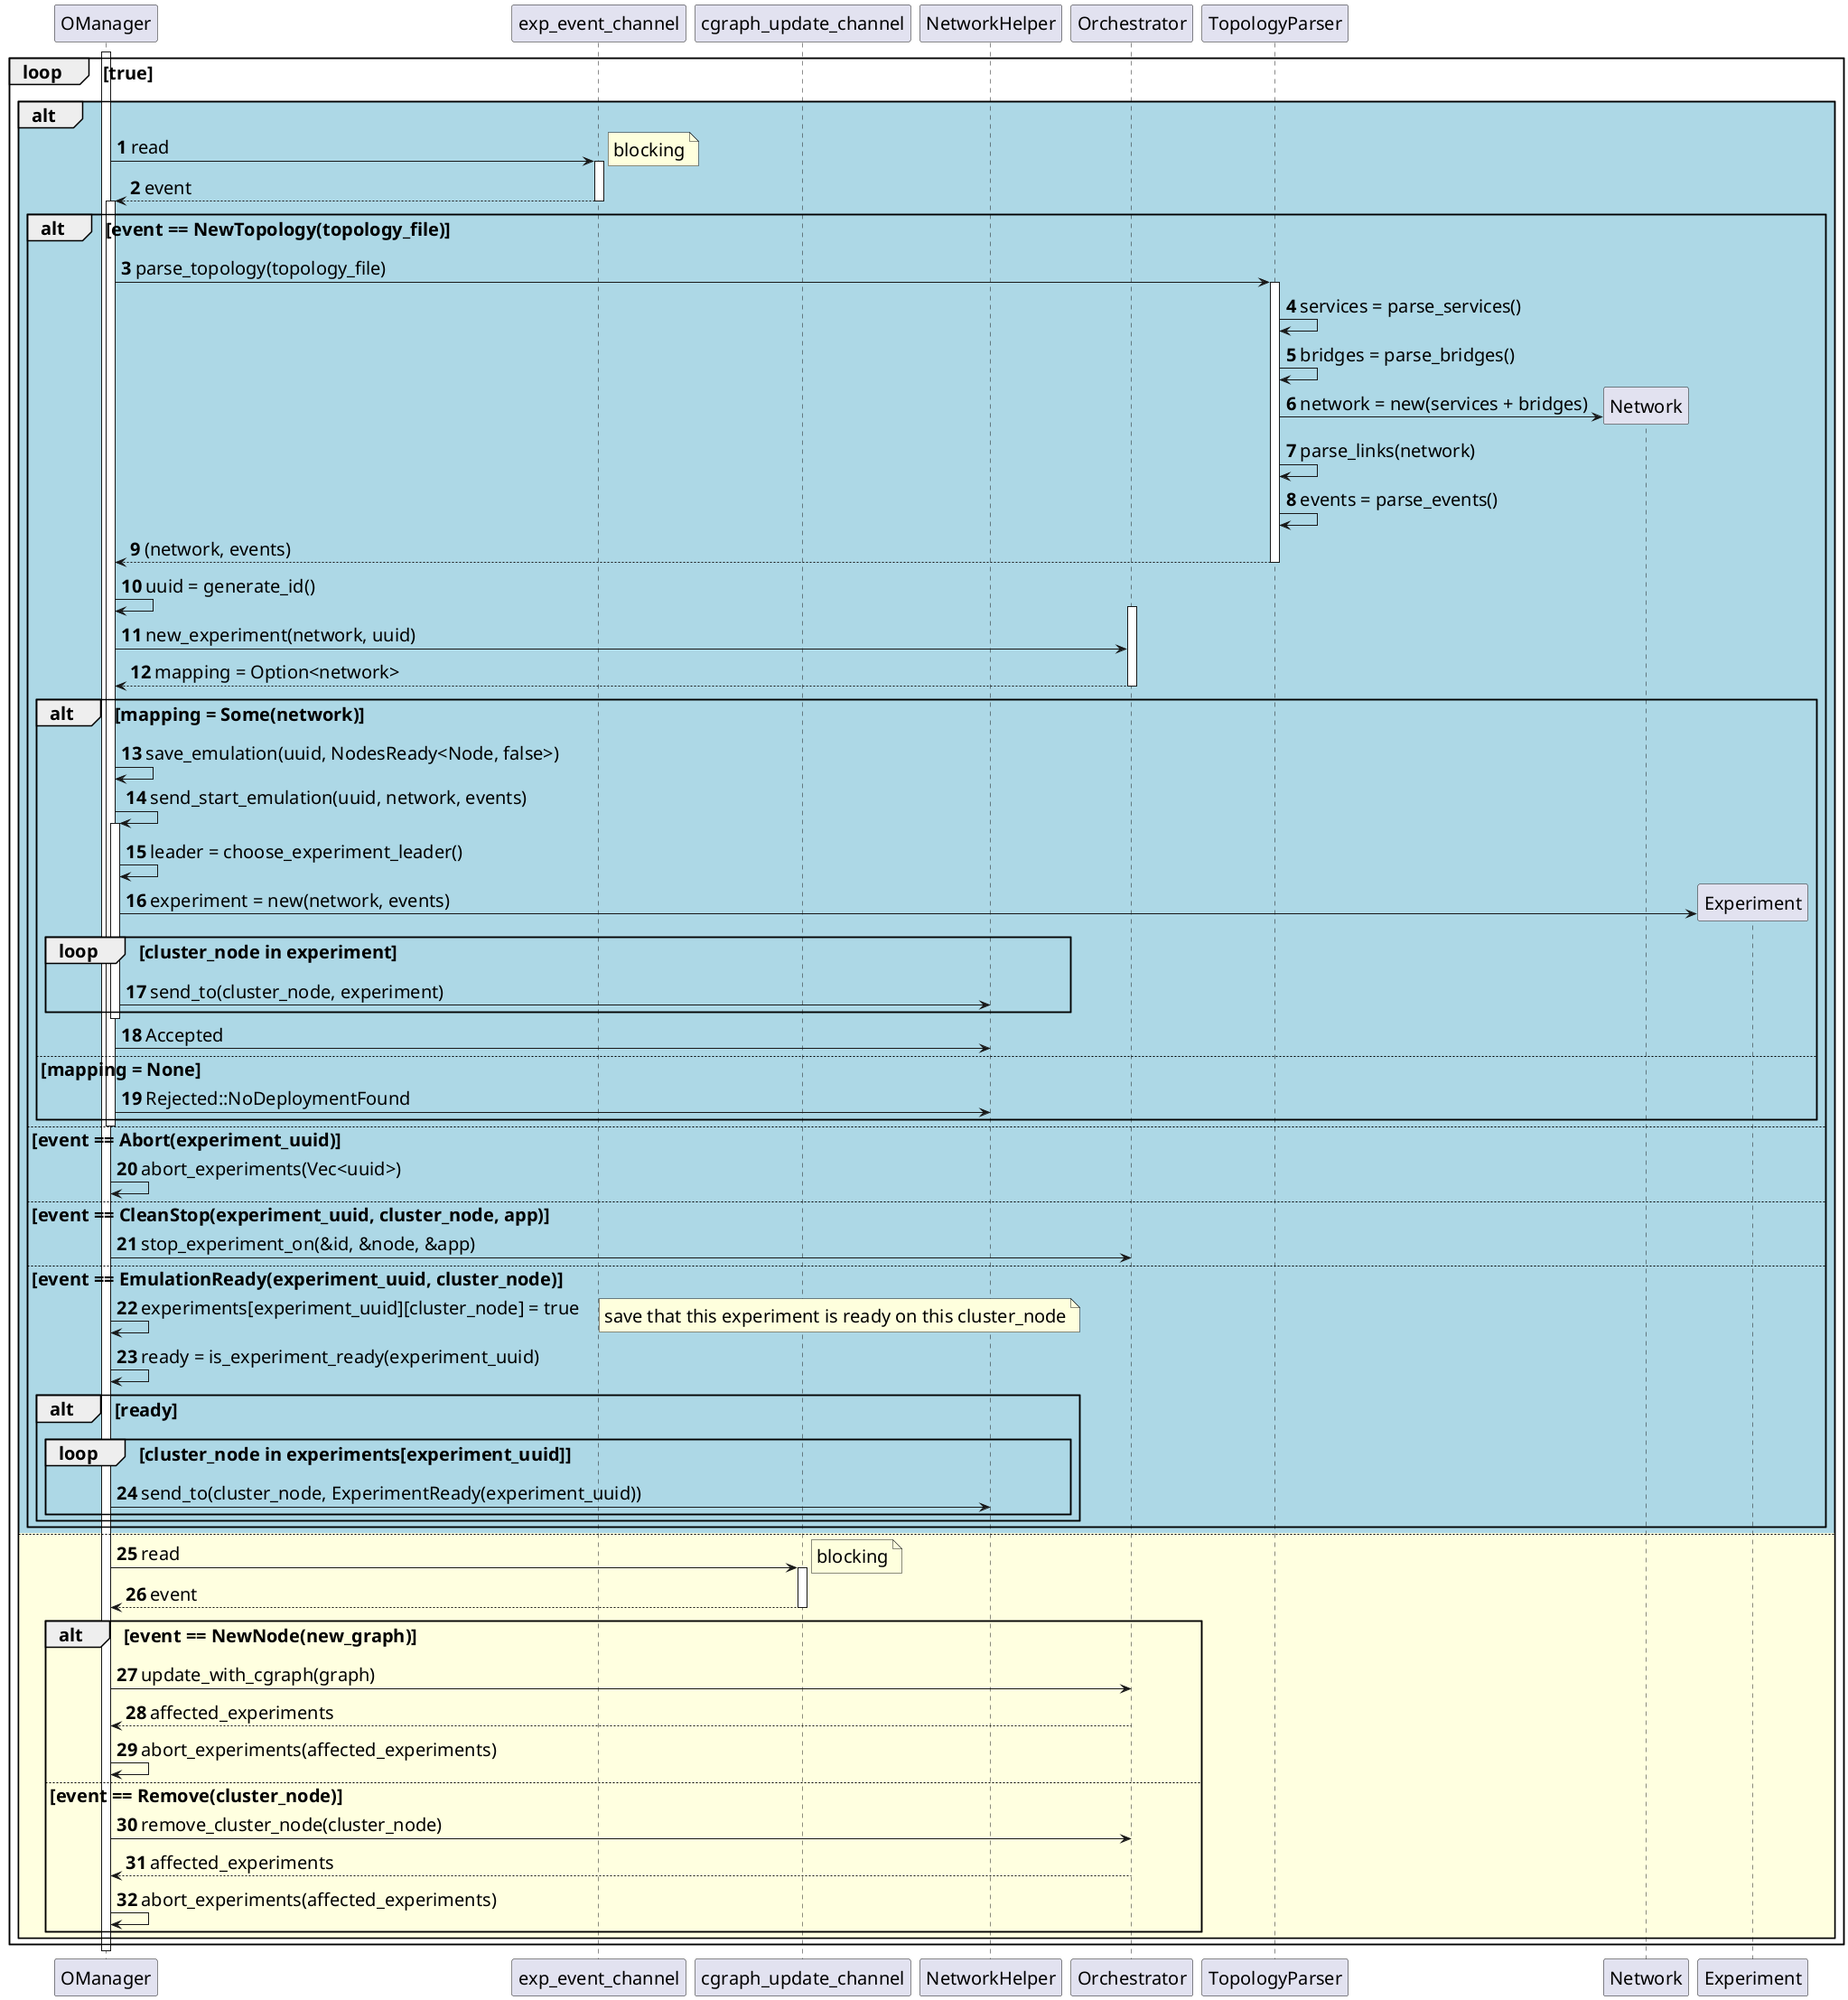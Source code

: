 @startuml
'https://plantuml.com/sequence-diagram

skinparam defaultFontSize 20


participant OManager
participant exp_event_channel
participant cgraph_update_channel
participant NetworkHelper
participant Orchestrator
participant TopologyParser

autonumber
activate OManager
loop true

    alt #LightBlue
        OManager -> exp_event_channel : read
        activate exp_event_channel
        note right : blocking
        exp_event_channel --> OManager : event
        deactivate exp_event_channel



        alt event == NewTopology(topology_file)
            activate OManager
            OManager -> TopologyParser : parse_topology(topology_file)
            activate TopologyParser
            TopologyParser -> TopologyParser : services = parse_services()
            TopologyParser -> TopologyParser : bridges = parse_bridges()
            create Network
            TopologyParser -> Network : network = new(services + bridges)
            TopologyParser -> TopologyParser : parse_links(network)
            TopologyParser -> TopologyParser : events = parse_events()
            TopologyParser --> OManager : (network, events)
            deactivate TopologyParser

            OManager -> OManager : uuid = generate_id()
            activate Orchestrator
            OManager -> Orchestrator: new_experiment(network, uuid)
            Orchestrator --> OManager : mapping = Option<network>
            deactivate Orchestrator

            alt mapping = Some(network)
                OManager -> OManager : save_emulation(uuid, NodesReady<Node, false>)
                OManager -> OManager : send_start_emulation(uuid, network, events)
                activate OManager
                OManager -> OManager : leader = choose_experiment_leader()
                create Experiment
                OManager -> Experiment : experiment = new(network, events)
                loop cluster_node in experiment
                NetworkHelper <- OManager : send_to(cluster_node, experiment)
                end loop
                deactivate OManager
                NetworkHelper <- OManager : Accepted
            else mapping = None
                NetworkHelper <- OManager : Rejected::NoDeploymentFound
            end
            deactivate OManager
        else event == Abort(experiment_uuid)
            OManager -> OManager : abort_experiments(Vec<uuid>)
        else event == CleanStop(experiment_uuid, cluster_node, app)
            OManager -> Orchestrator : stop_experiment_on(&id, &node, &app)
        else event == EmulationReady(experiment_uuid, cluster_node)
            OManager -> OManager : experiments[experiment_uuid][cluster_node] = true
            note right : save that this experiment is ready on this cluster_node
            OManager -> OManager : ready = is_experiment_ready(experiment_uuid)
            alt ready
                loop cluster_node in experiments[experiment_uuid]
                    NetworkHelper <- OManager : send_to(cluster_node, ExperimentReady(experiment_uuid))
                end loop
            end alt
        end

    else #LightYellow
        OManager -> cgraph_update_channel : read
        activate cgraph_update_channel
        note right : blocking
        cgraph_update_channel --> OManager : event
        deactivate cgraph_update_channel

        alt event == NewNode(new_graph)
            OManager -> Orchestrator : update_with_cgraph(graph)
            Orchestrator --> OManager : affected_experiments
            OManager -> OManager : abort_experiments(affected_experiments)
        else event == Remove(cluster_node)
            OManager -> Orchestrator : remove_cluster_node(cluster_node)
            Orchestrator --> OManager : affected_experiments
            OManager -> OManager : abort_experiments(affected_experiments)
        end
    end

end
deactivate OManager
@enduml